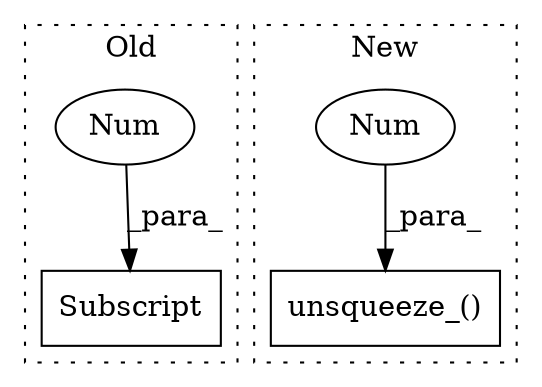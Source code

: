 digraph G {
subgraph cluster0 {
1 [label="Subscript" a="63" s="12517,0" l="17,0" shape="box"];
4 [label="Num" a="76" s="12532" l="1" shape="ellipse"];
label = "Old";
style="dotted";
}
subgraph cluster1 {
2 [label="unsqueeze_()" a="75" s="14128,14161" l="32,1" shape="box"];
3 [label="Num" a="76" s="14160" l="1" shape="ellipse"];
label = "New";
style="dotted";
}
3 -> 2 [label="_para_"];
4 -> 1 [label="_para_"];
}